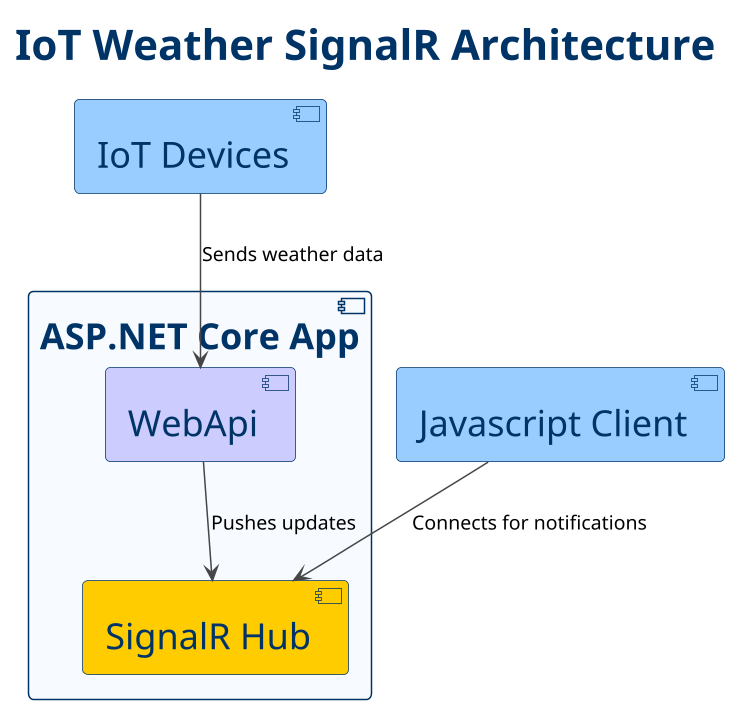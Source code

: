 @startuml
!theme vibrant

title IoT Weather SignalR Architecture
skinparam titleFontSize 28
skinparam titleFontColor #003366

skinparam component {
  FontSize 24
  FontColor #003366
  BorderColor #003366
  BackgroundColor #F7FBFF
  Padding 20
}

scale 1.5

component "IoT Devices" as iot_devices #99CCFF
component "ASP.NET Core App" as asp_net_app {
  component "WebApi" as web_api #CCCCFF
  component "SignalR Hub" as signalr_hub #FFCC00
}
component "Javascript Client" as js_client #99CCFF

iot_devices --> web_api : Sends weather data
web_api --> signalr_hub : Pushes updates
js_client --> signalr_hub : Connects for notifications

@enduml
